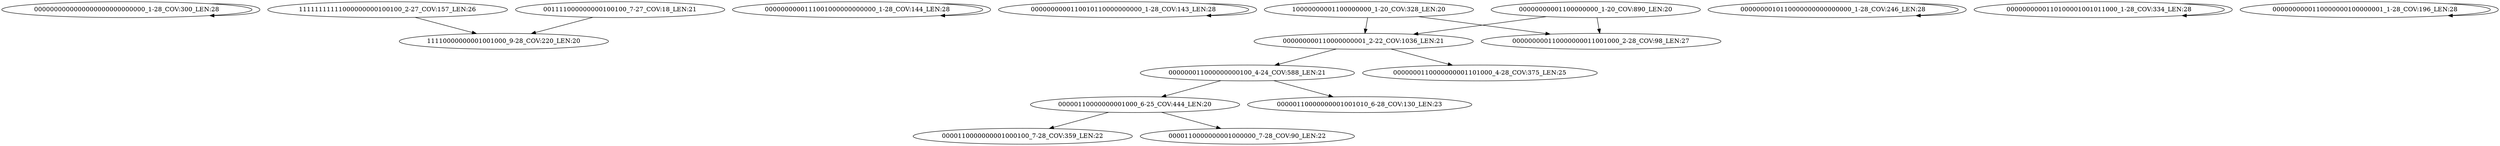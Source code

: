 digraph G {
    "0000000000000000000000000000_1-28_COV:300_LEN:28" -> "0000000000000000000000000000_1-28_COV:300_LEN:28";
    "11111111111000000000100100_2-27_COV:157_LEN:26" -> "11110000000001001000_9-28_COV:220_LEN:20";
    "0000000000111001000000000000_1-28_COV:144_LEN:28" -> "0000000000111001000000000000_1-28_COV:144_LEN:28";
    "001111000000000100100_7-27_COV:18_LEN:21" -> "11110000000001001000_9-28_COV:220_LEN:20";
    "0000000000110010110000000000_1-28_COV:143_LEN:28" -> "0000000000110010110000000000_1-28_COV:143_LEN:28";
    "000000011000000000100_4-24_COV:588_LEN:21" -> "00000110000000001000_6-25_COV:444_LEN:20";
    "000000011000000000100_4-24_COV:588_LEN:21" -> "00000110000000001001010_6-28_COV:130_LEN:23";
    "0000000010110000000000000000_1-28_COV:246_LEN:28" -> "0000000010110000000000000000_1-28_COV:246_LEN:28";
    "00000110000000001000_6-25_COV:444_LEN:20" -> "0000110000000001000100_7-28_COV:359_LEN:22";
    "00000110000000001000_6-25_COV:444_LEN:20" -> "0000110000000001000000_7-28_COV:90_LEN:22";
    "10000000001100000000_1-20_COV:328_LEN:20" -> "000000000110000000001_2-22_COV:1036_LEN:21";
    "10000000001100000000_1-20_COV:328_LEN:20" -> "000000000110000000011001000_2-28_COV:98_LEN:27";
    "000000000110000000001_2-22_COV:1036_LEN:21" -> "0000000110000000001101000_4-28_COV:375_LEN:25";
    "000000000110000000001_2-22_COV:1036_LEN:21" -> "000000011000000000100_4-24_COV:588_LEN:21";
    "0000000000110100001001011000_1-28_COV:334_LEN:28" -> "0000000000110100001001011000_1-28_COV:334_LEN:28";
    "00000000001100000000_1-20_COV:890_LEN:20" -> "000000000110000000001_2-22_COV:1036_LEN:21";
    "00000000001100000000_1-20_COV:890_LEN:20" -> "000000000110000000011001000_2-28_COV:98_LEN:27";
    "0000000000110000000100000001_1-28_COV:196_LEN:28" -> "0000000000110000000100000001_1-28_COV:196_LEN:28";
}
